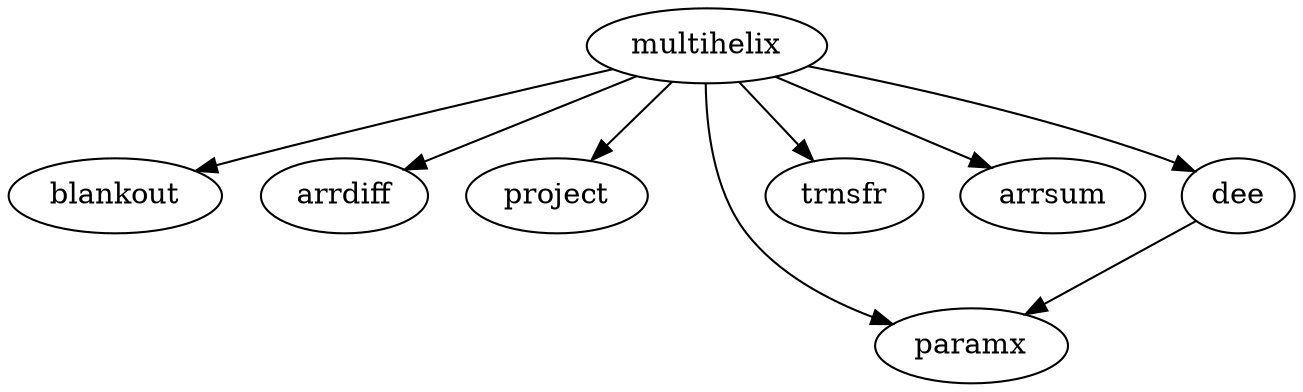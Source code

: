 digraph multihelix { 
multihelix->blankout
multihelix->arrdiff
multihelix->project
multihelix->paramx
multihelix->trnsfr
multihelix->arrsum
multihelix->dee->paramx
} 
